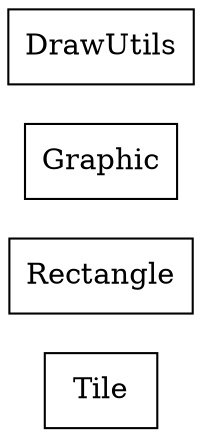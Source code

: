 strict digraph class_diagram {
  rankdir=LR;
  TypeTile[
    label="Tile",
    URL="Tile.html",
    tooltip="com.sekati.draw.Tile",
    shape="record"
  ];
  TypeRectangle[
    label="Rectangle",
    URL="Rectangle.html",
    tooltip="com.sekati.draw.Rectangle",
    shape="record"
  ];
  TypeGraphic[
    label="Graphic",
    URL="Graphic.html",
    tooltip="com.sekati.draw.Graphic",
    shape="record"
  ];
  TypeDrawUtils[
    label="DrawUtils",
    URL="DrawUtils.html",
    tooltip="com.sekati.draw.DrawUtils",
    shape="record"
  ];
}
